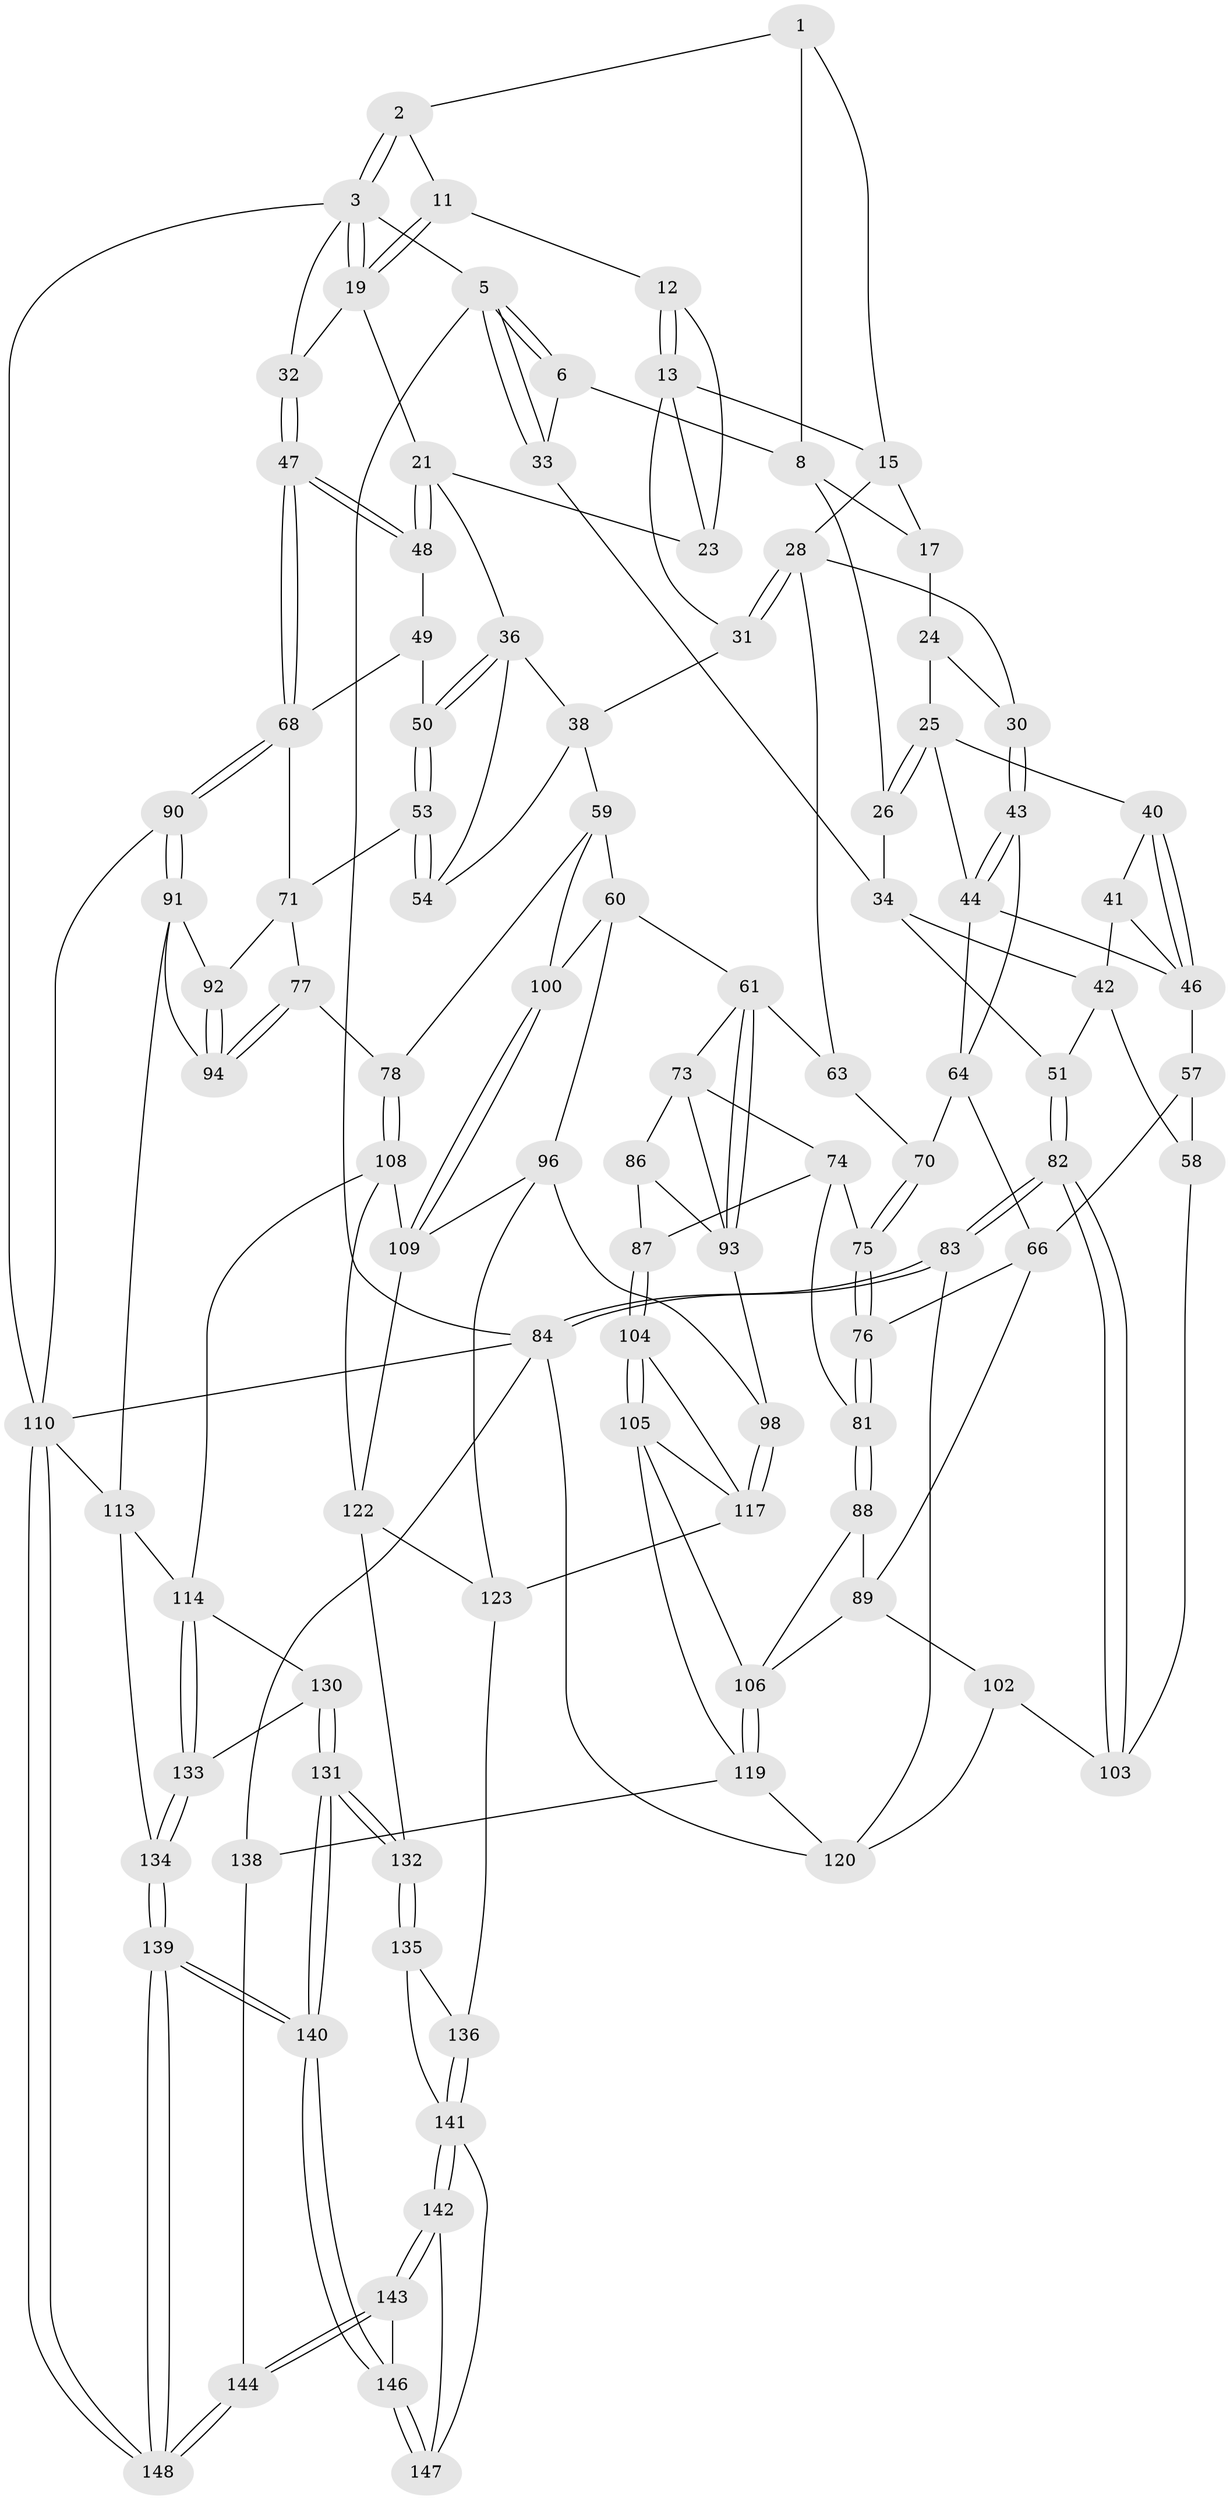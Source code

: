 // original degree distribution, {3: 0.013513513513513514, 4: 0.25, 6: 0.23648648648648649, 5: 0.5}
// Generated by graph-tools (version 1.1) at 2025/11/02/27/25 16:11:58]
// undirected, 103 vertices, 231 edges
graph export_dot {
graph [start="1"]
  node [color=gray90,style=filled];
  1 [pos="+0.46382684232646587+0",super="+7"];
  2 [pos="+0.7875248940983105+0"];
  3 [pos="+1+0",super="+4"];
  5 [pos="+0+0"];
  6 [pos="+0.16807646086748892+0",super="+10"];
  8 [pos="+0.3460065683378069+0.027654444718892786",super="+9"];
  11 [pos="+0.7653544903111713+0.026024536150316704"];
  12 [pos="+0.7637762911249643+0.02894613166614701"];
  13 [pos="+0.5862768768155835+0.12068780113196739",super="+14"];
  15 [pos="+0.5271189751498088+0.02210210846098244",super="+16"];
  17 [pos="+0.36955282873953027+0.12332199647399979",super="+18"];
  19 [pos="+0.8926901945094101+0.07814266891199702",super="+20"];
  21 [pos="+0.8390948295803592+0.20077274506115256",super="+22"];
  23 [pos="+0.788147926374958+0.15638671047033825"];
  24 [pos="+0.2945125395320644+0.15450255183449904",super="+27"];
  25 [pos="+0.1837679554092871+0.16571945130888222",super="+39"];
  26 [pos="+0.16400235351904585+0.14657045151732528"];
  28 [pos="+0.480969732836263+0.28029444925492586",super="+29"];
  30 [pos="+0.44163260385443964+0.29826527503342043"];
  31 [pos="+0.5605839659771559+0.22495635437151423"];
  32 [pos="+1+0.2389380717542022"];
  33 [pos="+0+0"];
  34 [pos="+0.10213810328107086+0.16059985581864492",super="+35"];
  36 [pos="+0.8026151998430942+0.2323548131327827",super="+37"];
  38 [pos="+0.6135791051899052+0.2539046406829046",super="+55"];
  40 [pos="+0.16494681945277687+0.2839242706921637"];
  41 [pos="+0.13753068318528672+0.3319550691677754"];
  42 [pos="+0.0654019198640049+0.2564452202019339",super="+52"];
  43 [pos="+0.401065722673888+0.2967695484751493"];
  44 [pos="+0.22250979748964037+0.21662311865253728",super="+45"];
  46 [pos="+0.23887525159618334+0.33946616443733724",super="+56"];
  47 [pos="+1+0.28381679001295146"];
  48 [pos="+1+0.27026410433700726"];
  49 [pos="+0.8870879309286152+0.34434684035696383"];
  50 [pos="+0.8210377212681484+0.35324754978719497"];
  51 [pos="+0+0.442211488786493"];
  53 [pos="+0.7917677553676085+0.41486511193482173"];
  54 [pos="+0.7177622697073942+0.3832537929376965"];
  57 [pos="+0.11395550590272163+0.4122911449717857"];
  58 [pos="+0.015747553584508432+0.43150703020480347"];
  59 [pos="+0.6215156740797543+0.4505003608590605",super="+79"];
  60 [pos="+0.5711058889810432+0.4685618961465237",super="+95"];
  61 [pos="+0.522637581576104+0.4522142070942327",super="+62"];
  63 [pos="+0.4523818267930833+0.31664543878062373"];
  64 [pos="+0.25363685487102955+0.341488868425274",super="+65"];
  66 [pos="+0.2427525214432966+0.45284426951299905",super="+67"];
  68 [pos="+1+0.3570892932187663",super="+69"];
  70 [pos="+0.38519720855933365+0.39133070650677376"];
  71 [pos="+0.9275094068825327+0.45594786153456074",super="+72"];
  73 [pos="+0.42771872929813126+0.49428166590983774",super="+85"];
  74 [pos="+0.4015262075004852+0.49429102990538637",super="+80"];
  75 [pos="+0.3714169693709268+0.4313858380123818"];
  76 [pos="+0.33946763408286257+0.4809259098277252"];
  77 [pos="+0.808612756359565+0.4853929846047134"];
  78 [pos="+0.8051148761593577+0.4883433687935828"];
  81 [pos="+0.3469094654450957+0.5249478301885361"];
  82 [pos="+0+0.6467970520488854"];
  83 [pos="+0+0.7286101450316611"];
  84 [pos="+0+1",super="+137"];
  86 [pos="+0.40872742420237085+0.5605732147586194"];
  87 [pos="+0.403948986878431+0.5613469063339438"];
  88 [pos="+0.33691909142609294+0.532629100514433"];
  89 [pos="+0.21159863615275892+0.49449469969550064",super="+101"];
  90 [pos="+1+0.4694311531697099"];
  91 [pos="+0.9793085054603383+0.564115217156007",super="+112"];
  92 [pos="+0.9468161447075554+0.5322185921669345"];
  93 [pos="+0.5063196617618908+0.4985518613902624",super="+99"];
  94 [pos="+0.8743363478965328+0.5689569553157815"];
  96 [pos="+0.5926652171931367+0.6111208310308257",super="+97"];
  98 [pos="+0.503072628850807+0.630871532565867"];
  100 [pos="+0.7047871946700277+0.540342816764893"];
  102 [pos="+0.17900159252729464+0.5965152123551322"];
  103 [pos="+0.11938136730426033+0.5599167807032291"];
  104 [pos="+0.36232495132630066+0.6516544708321392"];
  105 [pos="+0.3318103421237255+0.660522918111601",super="+127"];
  106 [pos="+0.32940863532279907+0.6599122852080833",super="+107"];
  108 [pos="+0.7856998122553605+0.5829987705944965",super="+116"];
  109 [pos="+0.6944151914450013+0.608201465768396",super="+118"];
  110 [pos="+1+1",super="+111"];
  113 [pos="+0.9124387143925914+0.656352953046486",super="+128"];
  114 [pos="+0.8646808481197297+0.671741126433807",super="+115"];
  117 [pos="+0.4521597325402449+0.6694585316590087",super="+125"];
  119 [pos="+0.21862862893753726+0.686729352086491",super="+129"];
  120 [pos="+0.20660235139374758+0.6845229204432194",super="+121"];
  122 [pos="+0.6973931003563942+0.6781373487668075",super="+126"];
  123 [pos="+0.5640516670948994+0.7212387159216733",super="+124"];
  130 [pos="+0.7909681270856227+0.7910748571661687"];
  131 [pos="+0.7553473591982856+0.8281174291511096"];
  132 [pos="+0.7108520696601288+0.7877637835231194"];
  133 [pos="+0.8641676068615198+0.7730906191468971"];
  134 [pos="+1+0.7749658629106337"];
  135 [pos="+0.682829425032758+0.7932021939903239"];
  136 [pos="+0.5604453668324337+0.7991487192078277"];
  138 [pos="+0.30869917106108113+1"];
  139 [pos="+0.8069798508209584+0.9523165852691818"];
  140 [pos="+0.783290508180137+0.9256560572899494"];
  141 [pos="+0.5776297397827919+0.8455937203538529",super="+145"];
  142 [pos="+0.5773502363601253+0.8981700516513593"];
  143 [pos="+0.5758390481345506+0.9555084109221861"];
  144 [pos="+0.3383867422932318+1"];
  146 [pos="+0.6563364784410732+0.9302228677630702"];
  147 [pos="+0.6257416988705344+0.8711678563043477"];
  148 [pos="+0.8764548816752722+1"];
  1 -- 2;
  1 -- 8;
  1 -- 15;
  2 -- 3;
  2 -- 3;
  2 -- 11;
  3 -- 19;
  3 -- 19;
  3 -- 32;
  3 -- 5;
  3 -- 110;
  5 -- 6;
  5 -- 6;
  5 -- 33;
  5 -- 33;
  5 -- 84;
  6 -- 33;
  6 -- 8;
  8 -- 17;
  8 -- 26;
  11 -- 12;
  11 -- 19;
  11 -- 19;
  12 -- 13;
  12 -- 13;
  12 -- 23;
  13 -- 23;
  13 -- 15;
  13 -- 31;
  15 -- 17;
  15 -- 28;
  17 -- 24 [weight=2];
  19 -- 32;
  19 -- 21;
  21 -- 48;
  21 -- 48;
  21 -- 36;
  21 -- 23;
  24 -- 25;
  24 -- 30;
  25 -- 26;
  25 -- 26;
  25 -- 40;
  25 -- 44;
  26 -- 34;
  28 -- 31;
  28 -- 31;
  28 -- 30;
  28 -- 63;
  30 -- 43;
  30 -- 43;
  31 -- 38;
  32 -- 47;
  32 -- 47;
  33 -- 34;
  34 -- 42;
  34 -- 51;
  36 -- 50;
  36 -- 50;
  36 -- 38;
  36 -- 54;
  38 -- 59;
  38 -- 54;
  40 -- 41;
  40 -- 46;
  40 -- 46;
  41 -- 42;
  41 -- 46;
  42 -- 51;
  42 -- 58;
  43 -- 44;
  43 -- 44;
  43 -- 64;
  44 -- 64;
  44 -- 46;
  46 -- 57;
  47 -- 48;
  47 -- 48;
  47 -- 68;
  47 -- 68;
  48 -- 49;
  49 -- 50;
  49 -- 68;
  50 -- 53;
  50 -- 53;
  51 -- 82;
  51 -- 82;
  53 -- 54;
  53 -- 54;
  53 -- 71;
  57 -- 58;
  57 -- 66;
  58 -- 103;
  59 -- 60;
  59 -- 100;
  59 -- 78;
  60 -- 61;
  60 -- 96;
  60 -- 100;
  61 -- 93;
  61 -- 93;
  61 -- 73;
  61 -- 63;
  63 -- 70;
  64 -- 66;
  64 -- 70;
  66 -- 76;
  66 -- 89;
  68 -- 90;
  68 -- 90;
  68 -- 71;
  70 -- 75;
  70 -- 75;
  71 -- 92;
  71 -- 77;
  73 -- 74;
  73 -- 93;
  73 -- 86;
  74 -- 75;
  74 -- 81;
  74 -- 87;
  75 -- 76;
  75 -- 76;
  76 -- 81;
  76 -- 81;
  77 -- 78;
  77 -- 94;
  77 -- 94;
  78 -- 108;
  78 -- 108;
  81 -- 88;
  81 -- 88;
  82 -- 83;
  82 -- 83;
  82 -- 103;
  82 -- 103;
  83 -- 84;
  83 -- 84;
  83 -- 120;
  84 -- 110;
  84 -- 120;
  84 -- 138;
  86 -- 87;
  86 -- 93;
  87 -- 104;
  87 -- 104;
  88 -- 89;
  88 -- 106;
  89 -- 106;
  89 -- 102;
  90 -- 91;
  90 -- 91;
  90 -- 110;
  91 -- 92;
  91 -- 113;
  91 -- 94;
  92 -- 94;
  92 -- 94;
  93 -- 98;
  96 -- 109;
  96 -- 98;
  96 -- 123;
  98 -- 117;
  98 -- 117;
  100 -- 109;
  100 -- 109;
  102 -- 103;
  102 -- 120;
  104 -- 105;
  104 -- 105;
  104 -- 117;
  105 -- 106;
  105 -- 117;
  105 -- 119;
  106 -- 119;
  106 -- 119;
  108 -- 109;
  108 -- 114;
  108 -- 122;
  109 -- 122;
  110 -- 148;
  110 -- 148;
  110 -- 113;
  113 -- 114;
  113 -- 134;
  114 -- 133;
  114 -- 133;
  114 -- 130;
  117 -- 123;
  119 -- 120;
  119 -- 138;
  122 -- 123;
  122 -- 132;
  123 -- 136;
  130 -- 131;
  130 -- 131;
  130 -- 133;
  131 -- 132;
  131 -- 132;
  131 -- 140;
  131 -- 140;
  132 -- 135;
  132 -- 135;
  133 -- 134;
  133 -- 134;
  134 -- 139;
  134 -- 139;
  135 -- 136;
  135 -- 141;
  136 -- 141;
  136 -- 141;
  138 -- 144;
  139 -- 140;
  139 -- 140;
  139 -- 148;
  139 -- 148;
  140 -- 146;
  140 -- 146;
  141 -- 142;
  141 -- 142;
  141 -- 147;
  142 -- 143;
  142 -- 143;
  142 -- 147;
  143 -- 144;
  143 -- 144;
  143 -- 146;
  144 -- 148;
  144 -- 148;
  146 -- 147;
  146 -- 147;
}
